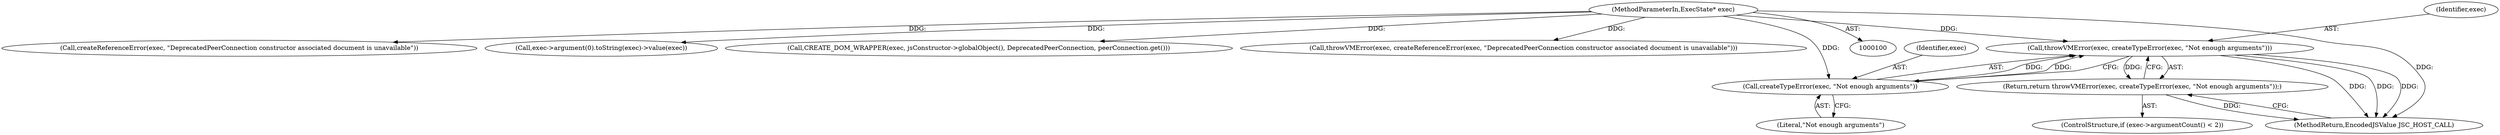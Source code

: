 digraph "0_Chrome_b944f670bb7a8a919daac497a4ea0536c954c201_1@pointer" {
"1000127" [label="(Call,throwVMError(exec, createTypeError(exec, \"Not enough arguments\")))"];
"1000129" [label="(Call,createTypeError(exec, \"Not enough arguments\"))"];
"1000101" [label="(MethodParameterIn,ExecState* exec)"];
"1000126" [label="(Return,return throwVMError(exec, createTypeError(exec, \"Not enough arguments\"));)"];
"1000122" [label="(ControlStructure,if (exec->argumentCount() < 2))"];
"1000177" [label="(MethodReturn,EncodedJSValue JSC_HOST_CALL)"];
"1000130" [label="(Identifier,exec)"];
"1000131" [label="(Literal,\"Not enough arguments\")"];
"1000126" [label="(Return,return throwVMError(exec, createTypeError(exec, \"Not enough arguments\"));)"];
"1000119" [label="(Call,createReferenceError(exec, \"DeprecatedPeerConnection constructor associated document is unavailable\"))"];
"1000101" [label="(MethodParameterIn,ExecState* exec)"];
"1000129" [label="(Call,createTypeError(exec, \"Not enough arguments\"))"];
"1000128" [label="(Identifier,exec)"];
"1000136" [label="(Call,exec->argument(0).toString(exec)->value(exec))"];
"1000172" [label="(Call,CREATE_DOM_WRAPPER(exec, jsConstructor->globalObject(), DeprecatedPeerConnection, peerConnection.get()))"];
"1000127" [label="(Call,throwVMError(exec, createTypeError(exec, \"Not enough arguments\")))"];
"1000117" [label="(Call,throwVMError(exec, createReferenceError(exec, \"DeprecatedPeerConnection constructor associated document is unavailable\")))"];
"1000127" -> "1000126"  [label="AST: "];
"1000127" -> "1000129"  [label="CFG: "];
"1000128" -> "1000127"  [label="AST: "];
"1000129" -> "1000127"  [label="AST: "];
"1000126" -> "1000127"  [label="CFG: "];
"1000127" -> "1000177"  [label="DDG: "];
"1000127" -> "1000177"  [label="DDG: "];
"1000127" -> "1000177"  [label="DDG: "];
"1000127" -> "1000126"  [label="DDG: "];
"1000129" -> "1000127"  [label="DDG: "];
"1000129" -> "1000127"  [label="DDG: "];
"1000101" -> "1000127"  [label="DDG: "];
"1000129" -> "1000131"  [label="CFG: "];
"1000130" -> "1000129"  [label="AST: "];
"1000131" -> "1000129"  [label="AST: "];
"1000101" -> "1000129"  [label="DDG: "];
"1000101" -> "1000100"  [label="AST: "];
"1000101" -> "1000177"  [label="DDG: "];
"1000101" -> "1000117"  [label="DDG: "];
"1000101" -> "1000119"  [label="DDG: "];
"1000101" -> "1000136"  [label="DDG: "];
"1000101" -> "1000172"  [label="DDG: "];
"1000126" -> "1000122"  [label="AST: "];
"1000177" -> "1000126"  [label="CFG: "];
"1000126" -> "1000177"  [label="DDG: "];
}
